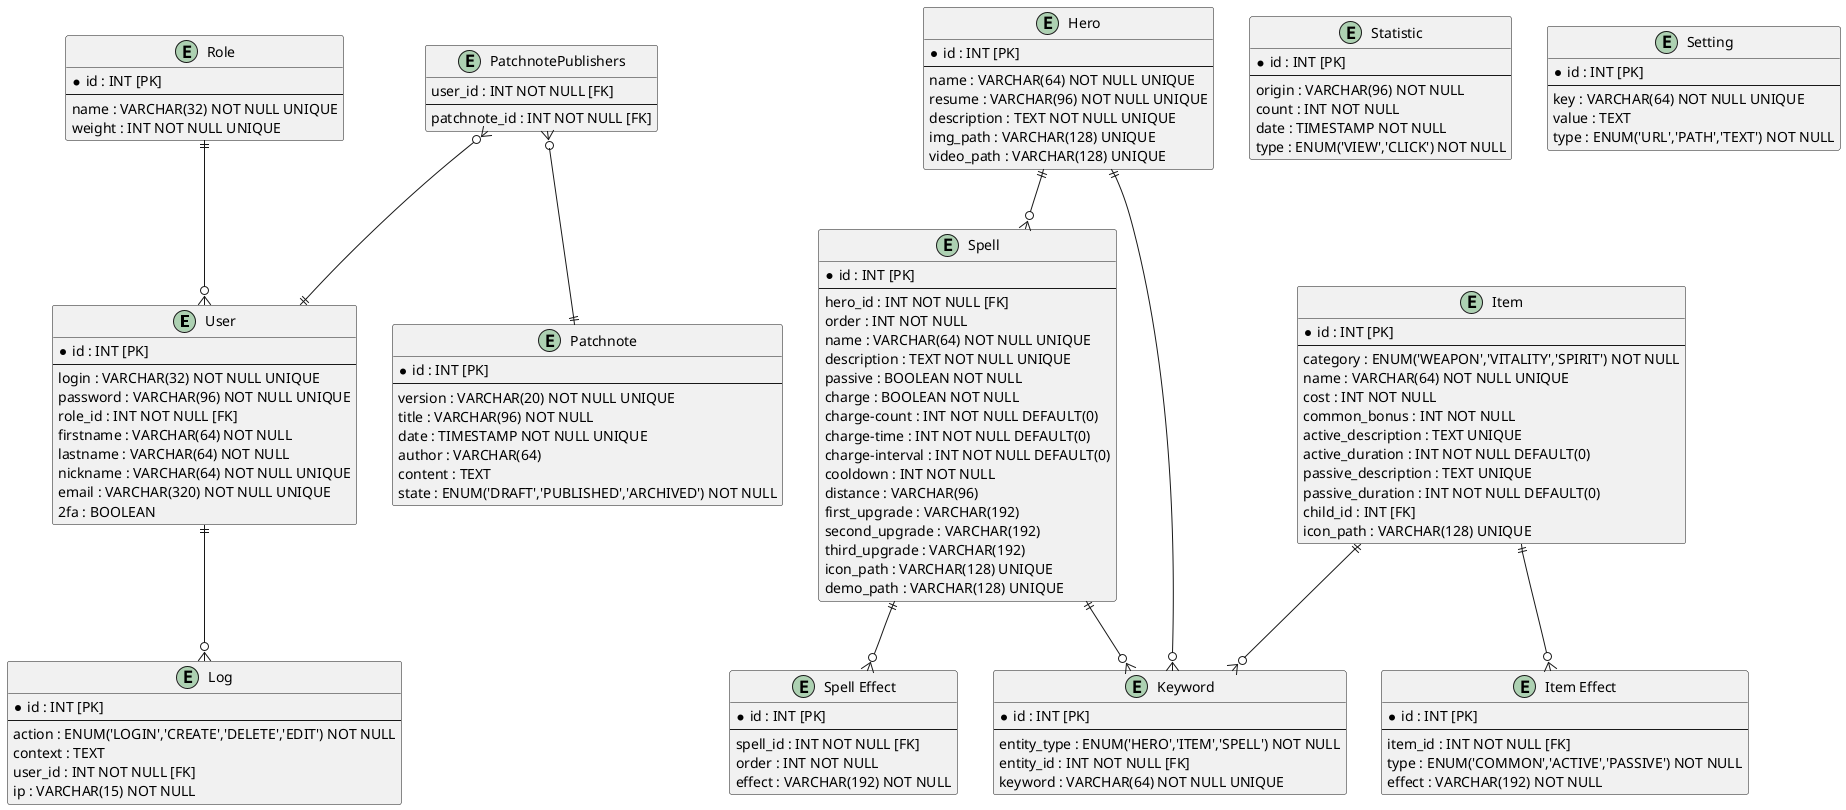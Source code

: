 @startuml
entity "User" as user {
  * id : INT [PK]
  --
  login : VARCHAR(32) NOT NULL UNIQUE
  password : VARCHAR(96) NOT NULL UNIQUE
  role_id : INT NOT NULL [FK]
  firstname : VARCHAR(64) NOT NULL
  lastname : VARCHAR(64) NOT NULL
  nickname : VARCHAR(64) NOT NULL UNIQUE
  email : VARCHAR(320) NOT NULL UNIQUE  
  2fa : BOOLEAN
}

entity "Role" as role {
  * id : INT [PK]
  --
  name : VARCHAR(32) NOT NULL UNIQUE
  weight : INT NOT NULL UNIQUE
}

entity "Patchnote" as patchnote {
  * id : INT [PK]
  --
  version : VARCHAR(20) NOT NULL UNIQUE
  title : VARCHAR(96) NOT NULL
  date : TIMESTAMP NOT NULL UNIQUE
  author : VARCHAR(64)
  content : TEXT
  state : ENUM('DRAFT','PUBLISHED','ARCHIVED') NOT NULL
}

entity "Hero" as hero {
  * id : INT [PK]
  --
  name : VARCHAR(64) NOT NULL UNIQUE
  resume : VARCHAR(96) NOT NULL UNIQUE
  description : TEXT NOT NULL UNIQUE
  img_path : VARCHAR(128) UNIQUE
  video_path : VARCHAR(128) UNIQUE
}

entity "Item" as item {
  * id : INT [PK]
  --
  category : ENUM('WEAPON','VITALITY','SPIRIT') NOT NULL
  name : VARCHAR(64) NOT NULL UNIQUE
  cost : INT NOT NULL
  common_bonus : INT NOT NULL
  active_description : TEXT UNIQUE
  active_duration : INT NOT NULL DEFAULT(0)
  passive_description : TEXT UNIQUE
  passive_duration : INT NOT NULL DEFAULT(0)
  child_id : INT [FK]
  icon_path : VARCHAR(128) UNIQUE
}

entity "Item Effect" as item_effect {
  * id : INT [PK]
  --
  item_id : INT NOT NULL [FK]
  type : ENUM('COMMON','ACTIVE','PASSIVE') NOT NULL
  effect : VARCHAR(192) NOT NULL
}

entity "Spell" as spell {
  * id : INT [PK]
  --
  hero_id : INT NOT NULL [FK]
  order : INT NOT NULL
  name : VARCHAR(64) NOT NULL UNIQUE
  description : TEXT NOT NULL UNIQUE
  passive : BOOLEAN NOT NULL
  charge : BOOLEAN NOT NULL
  charge-count : INT NOT NULL DEFAULT(0)
  charge-time : INT NOT NULL DEFAULT(0)
  charge-interval : INT NOT NULL DEFAULT(0)
  cooldown : INT NOT NULL
  distance : VARCHAR(96)
  first_upgrade : VARCHAR(192)
  second_upgrade : VARCHAR(192)
  third_upgrade : VARCHAR(192)
  icon_path : VARCHAR(128) UNIQUE
  demo_path : VARCHAR(128) UNIQUE
}

entity "Spell Effect" as spell_effect {
  * id : INT [PK]
  --
  spell_id : INT NOT NULL [FK]
  order : INT NOT NULL
  effect : VARCHAR(192) NOT NULL
}

entity "Keyword" as keyword {
  * id : INT [PK]
  --
  entity_type : ENUM('HERO','ITEM','SPELL') NOT NULL
  entity_id : INT NOT NULL [FK]
  keyword : VARCHAR(64) NOT NULL UNIQUE
}

entity "PatchnotePublishers" as patchnote_publishers {
  user_id : INT NOT NULL [FK]
  --
  patchnote_id : INT NOT NULL [FK]
}

entity "Statistic" as statistic {
  * id : INT [PK]
  --
  origin : VARCHAR(96) NOT NULL
  count : INT NOT NULL
  date : TIMESTAMP NOT NULL
  type : ENUM('VIEW','CLICK') NOT NULL
}

entity "Setting" as setting {
  * id : INT [PK]
  --
  key : VARCHAR(64) NOT NULL UNIQUE
  value : TEXT
  type : ENUM('URL','PATH','TEXT') NOT NULL
}

entity "Log" as log {
  * id : INT [PK]
  --
  action : ENUM('LOGIN','CREATE','DELETE','EDIT') NOT NULL
  context : TEXT
  user_id : INT NOT NULL [FK]
  ip : VARCHAR(15) NOT NULL
}

role ||--o{ user
user ||--o{ log
hero ||--o{ spell
hero ||--o{ keyword
item ||--o{ keyword
item ||--o{ item_effect
spell ||--o{ spell_effect
spell ||--o{ keyword
patchnote_publishers }o--|| patchnote
patchnote_publishers }o--|| user
@enduml

Entity Relationship Diagram : [https://www.plantuml.com/plantuml/duml/bLPVRzis47_tfo3wacIOWIxRYdLFLMrc5YB_cIsd6uh1O2L68YgH0aab2vf-zvseAPHaYLLVx1Fln-Fz-TsHxvGcKfTvDgDSC_s4NXqLbQyGKQW40NsP8VG3OZ7w7VcR47tStVu3A_Cv_6GYOHpMxxpzOkNjBt--laARROWsno10nut_vn43gY1AFGePju1ltmm1fSZegJd8wZ_Uc1FlcLIQavosxBpvnTgf_27VGd0MVNOWh2yq9ophXFRw38OG0A_l2S3URxS1zZQphxENBEuX6fD52O8hYzOVHn8VAKjINU_kgzkdxeYEKYvqVNJHVBdEVw1ICT6kuq2iW8C3CZfIH537H5VQq5_ZG-YjTmCMIAbJ8RkvX-L8S0t-LvlnNo4iA5tRmflZ-l9YkVTkmeiVBtR7zu5_ME4boDL-_mv4wq8x2oigXKb02e8hzabSa5IL1kQcRqnL95cXJIvDA0CWbYSdg4hQilRJzMzN5l30OYfSa5QOlgQv2PE1u0ep8fecGZwzvFG3zdRR3IJopW-zm0__1l6my_T-sCxenFn4GlMPQLRpNF3J9y5BTQubaMOFz7IUiyQiXPII67sF-qjyuns3yFBrrVypnctFOYOPZ5AMnNOOcHdKopp2z_SqqYy5E57pxQg3WOrEEFrKMDOljkkrgP2t287f5V-zmm6aRe7gCzjKUNizt1E7WcQPSLPLaiDDqpNZRWePKsbrawWolKTieUnOxT0g9J9nwkQHABbsLxS6QfRJAJZ6DPKF97DZXSXYySZFCnCpfGcFUXEakT9EPP584jDU3K6jQ2HuFAxNAPCEDOFTxbaJqrou47tsj1blI3I1yWRttMIQJkjR-bGzBenFdslPvKwzxTHfjHNURw6__12lpHZ4GT1hChDfD8ZcN0VxnsxfNVafOogbKdNlwrFnegYYCI-nqVDDP7Rl6AvTJKqqKvf5TIcRBrVYX6G9u-FN_r3JkLu5_Nbtv-CFaFr5u2zkHsxr0zMQyQJskPPT7aDLlZcFeAbBQXyU7O-E-y1CtN05VnLWnAr0r2vbmkaEYSpKQwm7sp_yJHNm7diX1c690sm4lEpVmkQ1zA-sVhhfm8fsu_pQzTgyHf-VvtFnnPYPLJ_D0eGmguP_yssQjxtIK7rMtMIEjVQ5E3DMEYO7DDRCO1Dy5VFvyxCbkHDbudf7ULpcsNy0]